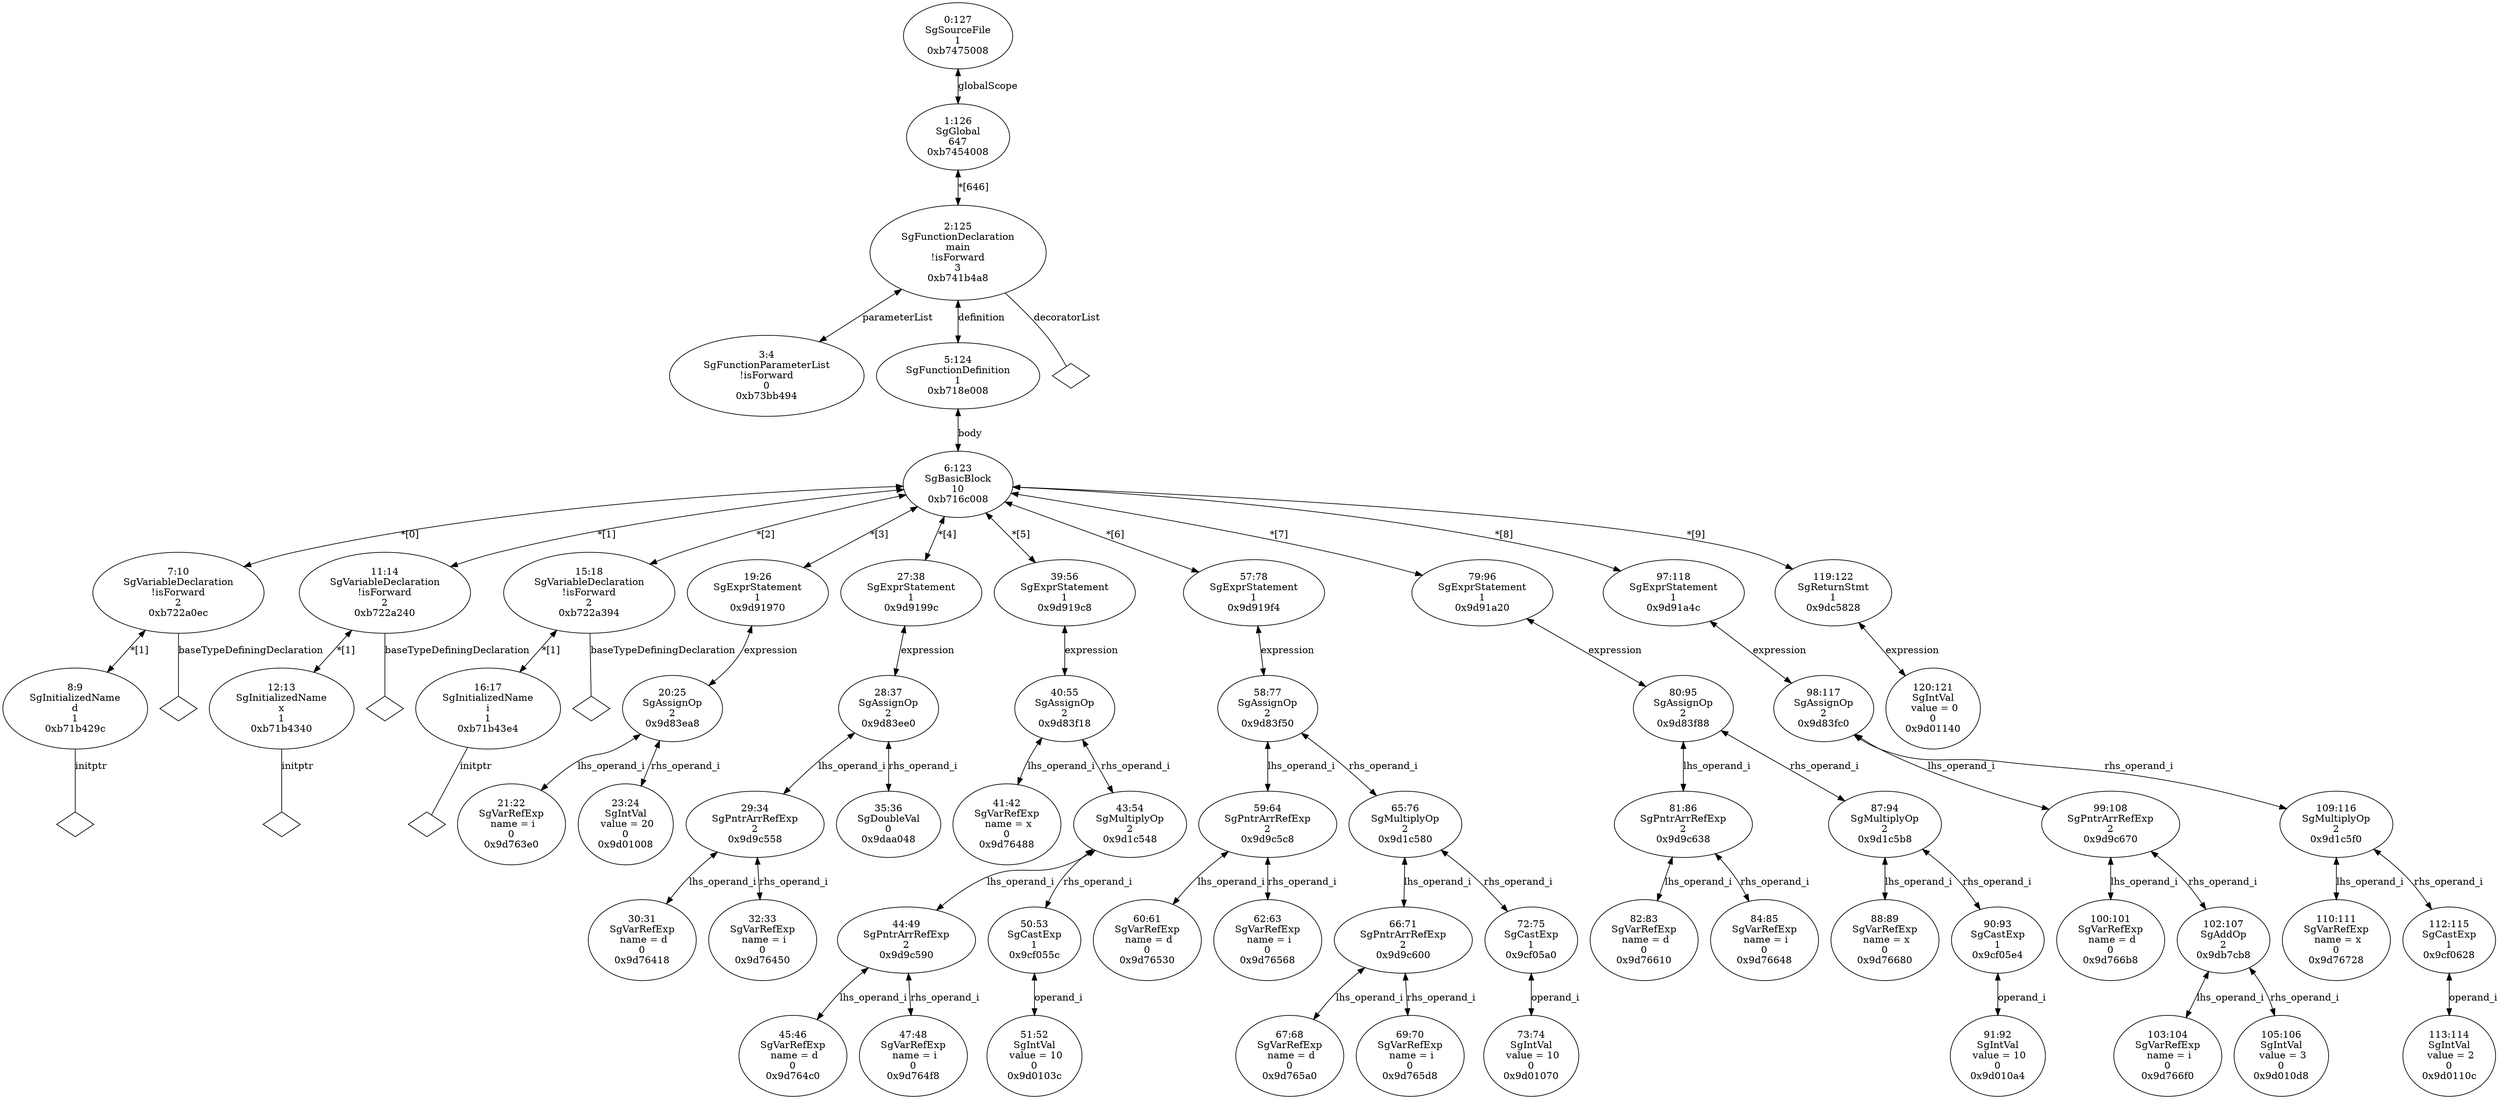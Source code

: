 digraph "G./array-write-1d.c.dot" {
"0xb73bb494"[label="3:4\nSgFunctionParameterList\n!isForward\n0\n0xb73bb494\n" ];
"0xb71b429c"[label="8:9\nSgInitializedName\nd\n1\n0xb71b429c\n" ];
"0xb71b429c" -> "0xb71b429c__initptr__null"[label="initptr" dir=none ];
"0xb71b429c__initptr__null"[label="" shape=diamond ];
"0xb722a0ec"[label="7:10\nSgVariableDeclaration\n!isForward\n2\n0xb722a0ec\n" ];
"0xb722a0ec" -> "0xb722a0ec__baseTypeDefiningDeclaration__null"[label="baseTypeDefiningDeclaration" dir=none ];
"0xb722a0ec__baseTypeDefiningDeclaration__null"[label="" shape=diamond ];
"0xb722a0ec" -> "0xb71b429c"[label="*[1]" dir=both ];
"0xb71b4340"[label="12:13\nSgInitializedName\nx\n1\n0xb71b4340\n" ];
"0xb71b4340" -> "0xb71b4340__initptr__null"[label="initptr" dir=none ];
"0xb71b4340__initptr__null"[label="" shape=diamond ];
"0xb722a240"[label="11:14\nSgVariableDeclaration\n!isForward\n2\n0xb722a240\n" ];
"0xb722a240" -> "0xb722a240__baseTypeDefiningDeclaration__null"[label="baseTypeDefiningDeclaration" dir=none ];
"0xb722a240__baseTypeDefiningDeclaration__null"[label="" shape=diamond ];
"0xb722a240" -> "0xb71b4340"[label="*[1]" dir=both ];
"0xb71b43e4"[label="16:17\nSgInitializedName\ni\n1\n0xb71b43e4\n" ];
"0xb71b43e4" -> "0xb71b43e4__initptr__null"[label="initptr" dir=none ];
"0xb71b43e4__initptr__null"[label="" shape=diamond ];
"0xb722a394"[label="15:18\nSgVariableDeclaration\n!isForward\n2\n0xb722a394\n" ];
"0xb722a394" -> "0xb722a394__baseTypeDefiningDeclaration__null"[label="baseTypeDefiningDeclaration" dir=none ];
"0xb722a394__baseTypeDefiningDeclaration__null"[label="" shape=diamond ];
"0xb722a394" -> "0xb71b43e4"[label="*[1]" dir=both ];
"0x9d763e0"[label="21:22\nSgVarRefExp\n name = i\n0\n0x9d763e0\n" ];
"0x9d01008"[label="23:24\nSgIntVal\n value = 20\n0\n0x9d01008\n" ];
"0x9d83ea8"[label="20:25\nSgAssignOp\n2\n0x9d83ea8\n" ];
"0x9d83ea8" -> "0x9d763e0"[label="lhs_operand_i" dir=both ];
"0x9d83ea8" -> "0x9d01008"[label="rhs_operand_i" dir=both ];
"0x9d91970"[label="19:26\nSgExprStatement\n1\n0x9d91970\n" ];
"0x9d91970" -> "0x9d83ea8"[label="expression" dir=both ];
"0x9d76418"[label="30:31\nSgVarRefExp\n name = d\n0\n0x9d76418\n" ];
"0x9d76450"[label="32:33\nSgVarRefExp\n name = i\n0\n0x9d76450\n" ];
"0x9d9c558"[label="29:34\nSgPntrArrRefExp\n2\n0x9d9c558\n" ];
"0x9d9c558" -> "0x9d76418"[label="lhs_operand_i" dir=both ];
"0x9d9c558" -> "0x9d76450"[label="rhs_operand_i" dir=both ];
"0x9daa048"[label="35:36\nSgDoubleVal\n0\n0x9daa048\n" ];
"0x9d83ee0"[label="28:37\nSgAssignOp\n2\n0x9d83ee0\n" ];
"0x9d83ee0" -> "0x9d9c558"[label="lhs_operand_i" dir=both ];
"0x9d83ee0" -> "0x9daa048"[label="rhs_operand_i" dir=both ];
"0x9d9199c"[label="27:38\nSgExprStatement\n1\n0x9d9199c\n" ];
"0x9d9199c" -> "0x9d83ee0"[label="expression" dir=both ];
"0x9d76488"[label="41:42\nSgVarRefExp\n name = x\n0\n0x9d76488\n" ];
"0x9d764c0"[label="45:46\nSgVarRefExp\n name = d\n0\n0x9d764c0\n" ];
"0x9d764f8"[label="47:48\nSgVarRefExp\n name = i\n0\n0x9d764f8\n" ];
"0x9d9c590"[label="44:49\nSgPntrArrRefExp\n2\n0x9d9c590\n" ];
"0x9d9c590" -> "0x9d764c0"[label="lhs_operand_i" dir=both ];
"0x9d9c590" -> "0x9d764f8"[label="rhs_operand_i" dir=both ];
"0x9d0103c"[label="51:52\nSgIntVal\n value = 10\n0\n0x9d0103c\n" ];
"0x9cf055c"[label="50:53\nSgCastExp\n1\n0x9cf055c\n" ];
"0x9cf055c" -> "0x9d0103c"[label="operand_i" dir=both ];
"0x9d1c548"[label="43:54\nSgMultiplyOp\n2\n0x9d1c548\n" ];
"0x9d1c548" -> "0x9d9c590"[label="lhs_operand_i" dir=both ];
"0x9d1c548" -> "0x9cf055c"[label="rhs_operand_i" dir=both ];
"0x9d83f18"[label="40:55\nSgAssignOp\n2\n0x9d83f18\n" ];
"0x9d83f18" -> "0x9d76488"[label="lhs_operand_i" dir=both ];
"0x9d83f18" -> "0x9d1c548"[label="rhs_operand_i" dir=both ];
"0x9d919c8"[label="39:56\nSgExprStatement\n1\n0x9d919c8\n" ];
"0x9d919c8" -> "0x9d83f18"[label="expression" dir=both ];
"0x9d76530"[label="60:61\nSgVarRefExp\n name = d\n0\n0x9d76530\n" ];
"0x9d76568"[label="62:63\nSgVarRefExp\n name = i\n0\n0x9d76568\n" ];
"0x9d9c5c8"[label="59:64\nSgPntrArrRefExp\n2\n0x9d9c5c8\n" ];
"0x9d9c5c8" -> "0x9d76530"[label="lhs_operand_i" dir=both ];
"0x9d9c5c8" -> "0x9d76568"[label="rhs_operand_i" dir=both ];
"0x9d765a0"[label="67:68\nSgVarRefExp\n name = d\n0\n0x9d765a0\n" ];
"0x9d765d8"[label="69:70\nSgVarRefExp\n name = i\n0\n0x9d765d8\n" ];
"0x9d9c600"[label="66:71\nSgPntrArrRefExp\n2\n0x9d9c600\n" ];
"0x9d9c600" -> "0x9d765a0"[label="lhs_operand_i" dir=both ];
"0x9d9c600" -> "0x9d765d8"[label="rhs_operand_i" dir=both ];
"0x9d01070"[label="73:74\nSgIntVal\n value = 10\n0\n0x9d01070\n" ];
"0x9cf05a0"[label="72:75\nSgCastExp\n1\n0x9cf05a0\n" ];
"0x9cf05a0" -> "0x9d01070"[label="operand_i" dir=both ];
"0x9d1c580"[label="65:76\nSgMultiplyOp\n2\n0x9d1c580\n" ];
"0x9d1c580" -> "0x9d9c600"[label="lhs_operand_i" dir=both ];
"0x9d1c580" -> "0x9cf05a0"[label="rhs_operand_i" dir=both ];
"0x9d83f50"[label="58:77\nSgAssignOp\n2\n0x9d83f50\n" ];
"0x9d83f50" -> "0x9d9c5c8"[label="lhs_operand_i" dir=both ];
"0x9d83f50" -> "0x9d1c580"[label="rhs_operand_i" dir=both ];
"0x9d919f4"[label="57:78\nSgExprStatement\n1\n0x9d919f4\n" ];
"0x9d919f4" -> "0x9d83f50"[label="expression" dir=both ];
"0x9d76610"[label="82:83\nSgVarRefExp\n name = d\n0\n0x9d76610\n" ];
"0x9d76648"[label="84:85\nSgVarRefExp\n name = i\n0\n0x9d76648\n" ];
"0x9d9c638"[label="81:86\nSgPntrArrRefExp\n2\n0x9d9c638\n" ];
"0x9d9c638" -> "0x9d76610"[label="lhs_operand_i" dir=both ];
"0x9d9c638" -> "0x9d76648"[label="rhs_operand_i" dir=both ];
"0x9d76680"[label="88:89\nSgVarRefExp\n name = x\n0\n0x9d76680\n" ];
"0x9d010a4"[label="91:92\nSgIntVal\n value = 10\n0\n0x9d010a4\n" ];
"0x9cf05e4"[label="90:93\nSgCastExp\n1\n0x9cf05e4\n" ];
"0x9cf05e4" -> "0x9d010a4"[label="operand_i" dir=both ];
"0x9d1c5b8"[label="87:94\nSgMultiplyOp\n2\n0x9d1c5b8\n" ];
"0x9d1c5b8" -> "0x9d76680"[label="lhs_operand_i" dir=both ];
"0x9d1c5b8" -> "0x9cf05e4"[label="rhs_operand_i" dir=both ];
"0x9d83f88"[label="80:95\nSgAssignOp\n2\n0x9d83f88\n" ];
"0x9d83f88" -> "0x9d9c638"[label="lhs_operand_i" dir=both ];
"0x9d83f88" -> "0x9d1c5b8"[label="rhs_operand_i" dir=both ];
"0x9d91a20"[label="79:96\nSgExprStatement\n1\n0x9d91a20\n" ];
"0x9d91a20" -> "0x9d83f88"[label="expression" dir=both ];
"0x9d766b8"[label="100:101\nSgVarRefExp\n name = d\n0\n0x9d766b8\n" ];
"0x9d766f0"[label="103:104\nSgVarRefExp\n name = i\n0\n0x9d766f0\n" ];
"0x9d010d8"[label="105:106\nSgIntVal\n value = 3\n0\n0x9d010d8\n" ];
"0x9db7cb8"[label="102:107\nSgAddOp\n2\n0x9db7cb8\n" ];
"0x9db7cb8" -> "0x9d766f0"[label="lhs_operand_i" dir=both ];
"0x9db7cb8" -> "0x9d010d8"[label="rhs_operand_i" dir=both ];
"0x9d9c670"[label="99:108\nSgPntrArrRefExp\n2\n0x9d9c670\n" ];
"0x9d9c670" -> "0x9d766b8"[label="lhs_operand_i" dir=both ];
"0x9d9c670" -> "0x9db7cb8"[label="rhs_operand_i" dir=both ];
"0x9d76728"[label="110:111\nSgVarRefExp\n name = x\n0\n0x9d76728\n" ];
"0x9d0110c"[label="113:114\nSgIntVal\n value = 2\n0\n0x9d0110c\n" ];
"0x9cf0628"[label="112:115\nSgCastExp\n1\n0x9cf0628\n" ];
"0x9cf0628" -> "0x9d0110c"[label="operand_i" dir=both ];
"0x9d1c5f0"[label="109:116\nSgMultiplyOp\n2\n0x9d1c5f0\n" ];
"0x9d1c5f0" -> "0x9d76728"[label="lhs_operand_i" dir=both ];
"0x9d1c5f0" -> "0x9cf0628"[label="rhs_operand_i" dir=both ];
"0x9d83fc0"[label="98:117\nSgAssignOp\n2\n0x9d83fc0\n" ];
"0x9d83fc0" -> "0x9d9c670"[label="lhs_operand_i" dir=both ];
"0x9d83fc0" -> "0x9d1c5f0"[label="rhs_operand_i" dir=both ];
"0x9d91a4c"[label="97:118\nSgExprStatement\n1\n0x9d91a4c\n" ];
"0x9d91a4c" -> "0x9d83fc0"[label="expression" dir=both ];
"0x9d01140"[label="120:121\nSgIntVal\n value = 0\n0\n0x9d01140\n" ];
"0x9dc5828"[label="119:122\nSgReturnStmt\n1\n0x9dc5828\n" ];
"0x9dc5828" -> "0x9d01140"[label="expression" dir=both ];
"0xb716c008"[label="6:123\nSgBasicBlock\n10\n0xb716c008\n" ];
"0xb716c008" -> "0xb722a0ec"[label="*[0]" dir=both ];
"0xb716c008" -> "0xb722a240"[label="*[1]" dir=both ];
"0xb716c008" -> "0xb722a394"[label="*[2]" dir=both ];
"0xb716c008" -> "0x9d91970"[label="*[3]" dir=both ];
"0xb716c008" -> "0x9d9199c"[label="*[4]" dir=both ];
"0xb716c008" -> "0x9d919c8"[label="*[5]" dir=both ];
"0xb716c008" -> "0x9d919f4"[label="*[6]" dir=both ];
"0xb716c008" -> "0x9d91a20"[label="*[7]" dir=both ];
"0xb716c008" -> "0x9d91a4c"[label="*[8]" dir=both ];
"0xb716c008" -> "0x9dc5828"[label="*[9]" dir=both ];
"0xb718e008"[label="5:124\nSgFunctionDefinition\n1\n0xb718e008\n" ];
"0xb718e008" -> "0xb716c008"[label="body" dir=both ];
"0xb741b4a8"[label="2:125\nSgFunctionDeclaration\nmain\n!isForward\n3\n0xb741b4a8\n" ];
"0xb741b4a8" -> "0xb73bb494"[label="parameterList" dir=both ];
"0xb741b4a8" -> "0xb741b4a8__decoratorList__null"[label="decoratorList" dir=none ];
"0xb741b4a8__decoratorList__null"[label="" shape=diamond ];
"0xb741b4a8" -> "0xb718e008"[label="definition" dir=both ];
"0xb7454008"[label="1:126\nSgGlobal\n647\n0xb7454008\n" ];
"0xb7454008" -> "0xb741b4a8"[label="*[646]" dir=both ];
"0xb7475008"[label="0:127\nSgSourceFile\n1\n0xb7475008\n" ];
"0xb7475008" -> "0xb7454008"[label="globalScope" dir=both ];
}

